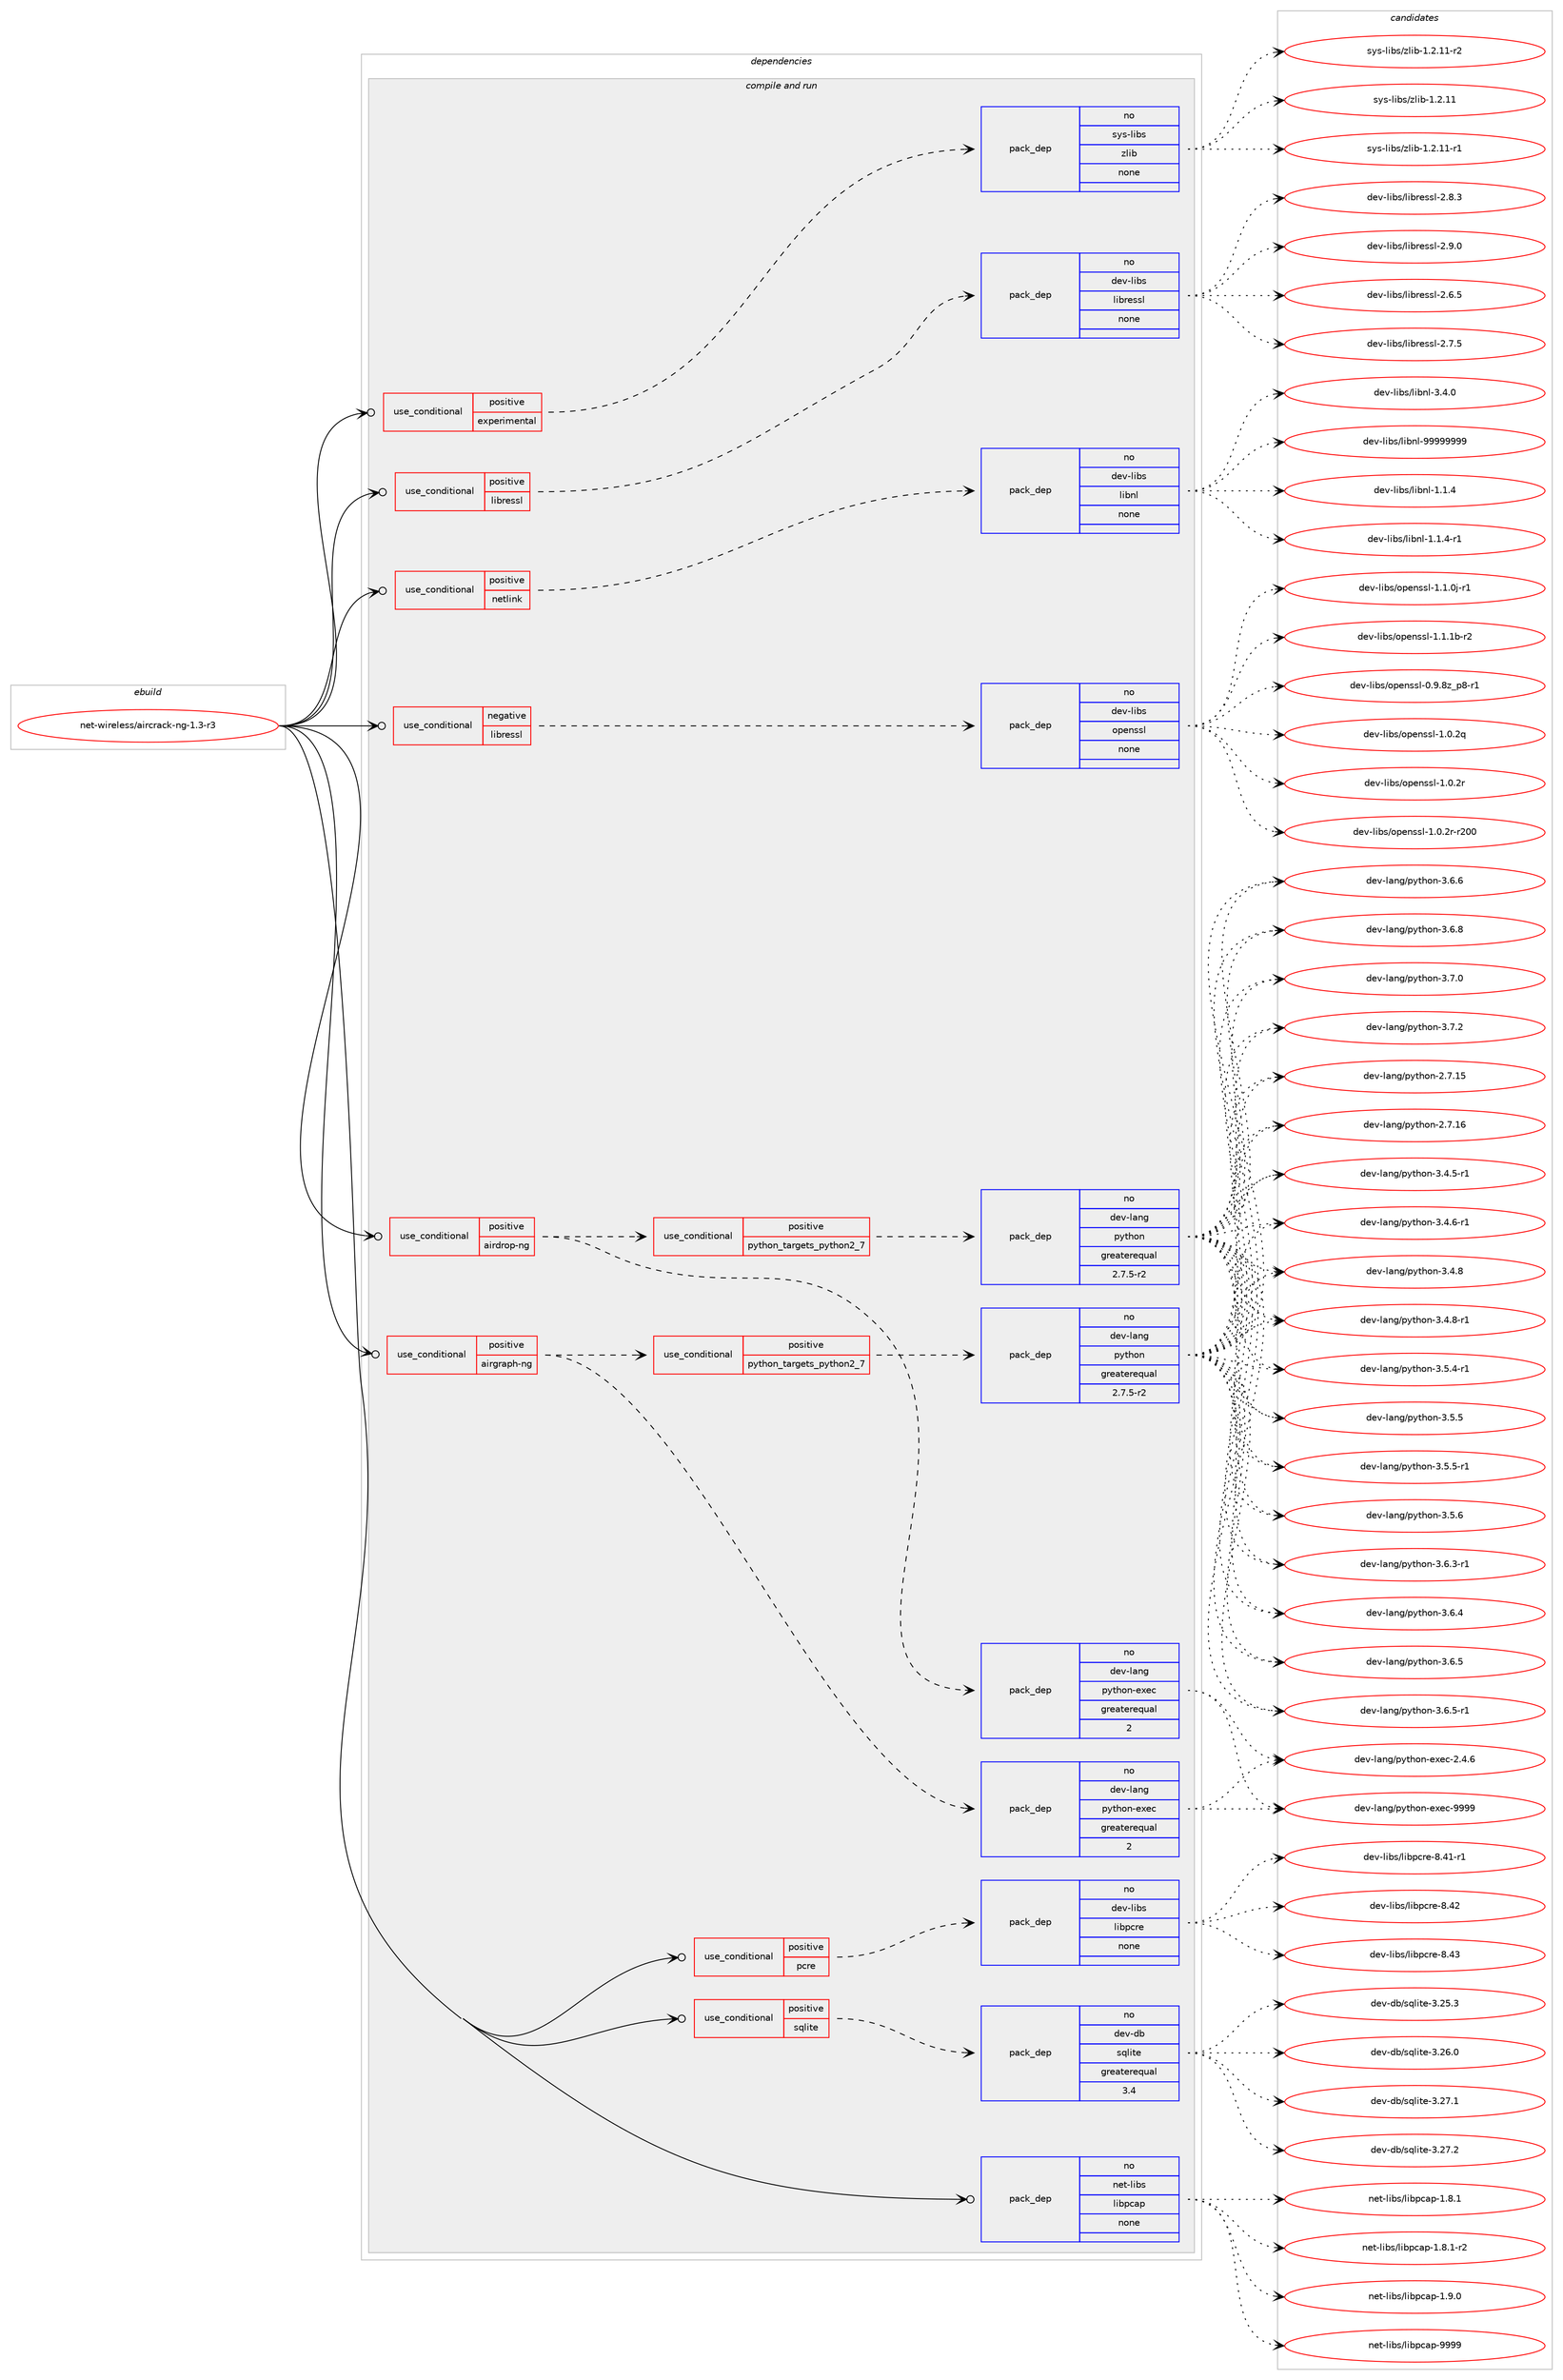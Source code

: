 digraph prolog {

# *************
# Graph options
# *************

newrank=true;
concentrate=true;
compound=true;
graph [rankdir=LR,fontname=Helvetica,fontsize=10,ranksep=1.5];#, ranksep=2.5, nodesep=0.2];
edge  [arrowhead=vee];
node  [fontname=Helvetica,fontsize=10];

# **********
# The ebuild
# **********

subgraph cluster_leftcol {
color=gray;
rank=same;
label=<<i>ebuild</i>>;
id [label="net-wireless/aircrack-ng-1.3-r3", color=red, width=4, href="../net-wireless/aircrack-ng-1.3-r3.svg"];
}

# ****************
# The dependencies
# ****************

subgraph cluster_midcol {
color=gray;
label=<<i>dependencies</i>>;
subgraph cluster_compile {
fillcolor="#eeeeee";
style=filled;
label=<<i>compile</i>>;
}
subgraph cluster_compileandrun {
fillcolor="#eeeeee";
style=filled;
label=<<i>compile and run</i>>;
subgraph cond451062 {
dependency1679491 [label=<<TABLE BORDER="0" CELLBORDER="1" CELLSPACING="0" CELLPADDING="4"><TR><TD ROWSPAN="3" CELLPADDING="10">use_conditional</TD></TR><TR><TD>negative</TD></TR><TR><TD>libressl</TD></TR></TABLE>>, shape=none, color=red];
subgraph pack1200948 {
dependency1679492 [label=<<TABLE BORDER="0" CELLBORDER="1" CELLSPACING="0" CELLPADDING="4" WIDTH="220"><TR><TD ROWSPAN="6" CELLPADDING="30">pack_dep</TD></TR><TR><TD WIDTH="110">no</TD></TR><TR><TD>dev-libs</TD></TR><TR><TD>openssl</TD></TR><TR><TD>none</TD></TR><TR><TD></TD></TR></TABLE>>, shape=none, color=blue];
}
dependency1679491:e -> dependency1679492:w [weight=20,style="dashed",arrowhead="vee"];
}
id:e -> dependency1679491:w [weight=20,style="solid",arrowhead="odotvee"];
subgraph cond451063 {
dependency1679493 [label=<<TABLE BORDER="0" CELLBORDER="1" CELLSPACING="0" CELLPADDING="4"><TR><TD ROWSPAN="3" CELLPADDING="10">use_conditional</TD></TR><TR><TD>positive</TD></TR><TR><TD>airdrop-ng</TD></TR></TABLE>>, shape=none, color=red];
subgraph cond451064 {
dependency1679494 [label=<<TABLE BORDER="0" CELLBORDER="1" CELLSPACING="0" CELLPADDING="4"><TR><TD ROWSPAN="3" CELLPADDING="10">use_conditional</TD></TR><TR><TD>positive</TD></TR><TR><TD>python_targets_python2_7</TD></TR></TABLE>>, shape=none, color=red];
subgraph pack1200949 {
dependency1679495 [label=<<TABLE BORDER="0" CELLBORDER="1" CELLSPACING="0" CELLPADDING="4" WIDTH="220"><TR><TD ROWSPAN="6" CELLPADDING="30">pack_dep</TD></TR><TR><TD WIDTH="110">no</TD></TR><TR><TD>dev-lang</TD></TR><TR><TD>python</TD></TR><TR><TD>greaterequal</TD></TR><TR><TD>2.7.5-r2</TD></TR></TABLE>>, shape=none, color=blue];
}
dependency1679494:e -> dependency1679495:w [weight=20,style="dashed",arrowhead="vee"];
}
dependency1679493:e -> dependency1679494:w [weight=20,style="dashed",arrowhead="vee"];
subgraph pack1200950 {
dependency1679496 [label=<<TABLE BORDER="0" CELLBORDER="1" CELLSPACING="0" CELLPADDING="4" WIDTH="220"><TR><TD ROWSPAN="6" CELLPADDING="30">pack_dep</TD></TR><TR><TD WIDTH="110">no</TD></TR><TR><TD>dev-lang</TD></TR><TR><TD>python-exec</TD></TR><TR><TD>greaterequal</TD></TR><TR><TD>2</TD></TR></TABLE>>, shape=none, color=blue];
}
dependency1679493:e -> dependency1679496:w [weight=20,style="dashed",arrowhead="vee"];
}
id:e -> dependency1679493:w [weight=20,style="solid",arrowhead="odotvee"];
subgraph cond451065 {
dependency1679497 [label=<<TABLE BORDER="0" CELLBORDER="1" CELLSPACING="0" CELLPADDING="4"><TR><TD ROWSPAN="3" CELLPADDING="10">use_conditional</TD></TR><TR><TD>positive</TD></TR><TR><TD>airgraph-ng</TD></TR></TABLE>>, shape=none, color=red];
subgraph cond451066 {
dependency1679498 [label=<<TABLE BORDER="0" CELLBORDER="1" CELLSPACING="0" CELLPADDING="4"><TR><TD ROWSPAN="3" CELLPADDING="10">use_conditional</TD></TR><TR><TD>positive</TD></TR><TR><TD>python_targets_python2_7</TD></TR></TABLE>>, shape=none, color=red];
subgraph pack1200951 {
dependency1679499 [label=<<TABLE BORDER="0" CELLBORDER="1" CELLSPACING="0" CELLPADDING="4" WIDTH="220"><TR><TD ROWSPAN="6" CELLPADDING="30">pack_dep</TD></TR><TR><TD WIDTH="110">no</TD></TR><TR><TD>dev-lang</TD></TR><TR><TD>python</TD></TR><TR><TD>greaterequal</TD></TR><TR><TD>2.7.5-r2</TD></TR></TABLE>>, shape=none, color=blue];
}
dependency1679498:e -> dependency1679499:w [weight=20,style="dashed",arrowhead="vee"];
}
dependency1679497:e -> dependency1679498:w [weight=20,style="dashed",arrowhead="vee"];
subgraph pack1200952 {
dependency1679500 [label=<<TABLE BORDER="0" CELLBORDER="1" CELLSPACING="0" CELLPADDING="4" WIDTH="220"><TR><TD ROWSPAN="6" CELLPADDING="30">pack_dep</TD></TR><TR><TD WIDTH="110">no</TD></TR><TR><TD>dev-lang</TD></TR><TR><TD>python-exec</TD></TR><TR><TD>greaterequal</TD></TR><TR><TD>2</TD></TR></TABLE>>, shape=none, color=blue];
}
dependency1679497:e -> dependency1679500:w [weight=20,style="dashed",arrowhead="vee"];
}
id:e -> dependency1679497:w [weight=20,style="solid",arrowhead="odotvee"];
subgraph cond451067 {
dependency1679501 [label=<<TABLE BORDER="0" CELLBORDER="1" CELLSPACING="0" CELLPADDING="4"><TR><TD ROWSPAN="3" CELLPADDING="10">use_conditional</TD></TR><TR><TD>positive</TD></TR><TR><TD>experimental</TD></TR></TABLE>>, shape=none, color=red];
subgraph pack1200953 {
dependency1679502 [label=<<TABLE BORDER="0" CELLBORDER="1" CELLSPACING="0" CELLPADDING="4" WIDTH="220"><TR><TD ROWSPAN="6" CELLPADDING="30">pack_dep</TD></TR><TR><TD WIDTH="110">no</TD></TR><TR><TD>sys-libs</TD></TR><TR><TD>zlib</TD></TR><TR><TD>none</TD></TR><TR><TD></TD></TR></TABLE>>, shape=none, color=blue];
}
dependency1679501:e -> dependency1679502:w [weight=20,style="dashed",arrowhead="vee"];
}
id:e -> dependency1679501:w [weight=20,style="solid",arrowhead="odotvee"];
subgraph cond451068 {
dependency1679503 [label=<<TABLE BORDER="0" CELLBORDER="1" CELLSPACING="0" CELLPADDING="4"><TR><TD ROWSPAN="3" CELLPADDING="10">use_conditional</TD></TR><TR><TD>positive</TD></TR><TR><TD>libressl</TD></TR></TABLE>>, shape=none, color=red];
subgraph pack1200954 {
dependency1679504 [label=<<TABLE BORDER="0" CELLBORDER="1" CELLSPACING="0" CELLPADDING="4" WIDTH="220"><TR><TD ROWSPAN="6" CELLPADDING="30">pack_dep</TD></TR><TR><TD WIDTH="110">no</TD></TR><TR><TD>dev-libs</TD></TR><TR><TD>libressl</TD></TR><TR><TD>none</TD></TR><TR><TD></TD></TR></TABLE>>, shape=none, color=blue];
}
dependency1679503:e -> dependency1679504:w [weight=20,style="dashed",arrowhead="vee"];
}
id:e -> dependency1679503:w [weight=20,style="solid",arrowhead="odotvee"];
subgraph cond451069 {
dependency1679505 [label=<<TABLE BORDER="0" CELLBORDER="1" CELLSPACING="0" CELLPADDING="4"><TR><TD ROWSPAN="3" CELLPADDING="10">use_conditional</TD></TR><TR><TD>positive</TD></TR><TR><TD>netlink</TD></TR></TABLE>>, shape=none, color=red];
subgraph pack1200955 {
dependency1679506 [label=<<TABLE BORDER="0" CELLBORDER="1" CELLSPACING="0" CELLPADDING="4" WIDTH="220"><TR><TD ROWSPAN="6" CELLPADDING="30">pack_dep</TD></TR><TR><TD WIDTH="110">no</TD></TR><TR><TD>dev-libs</TD></TR><TR><TD>libnl</TD></TR><TR><TD>none</TD></TR><TR><TD></TD></TR></TABLE>>, shape=none, color=blue];
}
dependency1679505:e -> dependency1679506:w [weight=20,style="dashed",arrowhead="vee"];
}
id:e -> dependency1679505:w [weight=20,style="solid",arrowhead="odotvee"];
subgraph cond451070 {
dependency1679507 [label=<<TABLE BORDER="0" CELLBORDER="1" CELLSPACING="0" CELLPADDING="4"><TR><TD ROWSPAN="3" CELLPADDING="10">use_conditional</TD></TR><TR><TD>positive</TD></TR><TR><TD>pcre</TD></TR></TABLE>>, shape=none, color=red];
subgraph pack1200956 {
dependency1679508 [label=<<TABLE BORDER="0" CELLBORDER="1" CELLSPACING="0" CELLPADDING="4" WIDTH="220"><TR><TD ROWSPAN="6" CELLPADDING="30">pack_dep</TD></TR><TR><TD WIDTH="110">no</TD></TR><TR><TD>dev-libs</TD></TR><TR><TD>libpcre</TD></TR><TR><TD>none</TD></TR><TR><TD></TD></TR></TABLE>>, shape=none, color=blue];
}
dependency1679507:e -> dependency1679508:w [weight=20,style="dashed",arrowhead="vee"];
}
id:e -> dependency1679507:w [weight=20,style="solid",arrowhead="odotvee"];
subgraph cond451071 {
dependency1679509 [label=<<TABLE BORDER="0" CELLBORDER="1" CELLSPACING="0" CELLPADDING="4"><TR><TD ROWSPAN="3" CELLPADDING="10">use_conditional</TD></TR><TR><TD>positive</TD></TR><TR><TD>sqlite</TD></TR></TABLE>>, shape=none, color=red];
subgraph pack1200957 {
dependency1679510 [label=<<TABLE BORDER="0" CELLBORDER="1" CELLSPACING="0" CELLPADDING="4" WIDTH="220"><TR><TD ROWSPAN="6" CELLPADDING="30">pack_dep</TD></TR><TR><TD WIDTH="110">no</TD></TR><TR><TD>dev-db</TD></TR><TR><TD>sqlite</TD></TR><TR><TD>greaterequal</TD></TR><TR><TD>3.4</TD></TR></TABLE>>, shape=none, color=blue];
}
dependency1679509:e -> dependency1679510:w [weight=20,style="dashed",arrowhead="vee"];
}
id:e -> dependency1679509:w [weight=20,style="solid",arrowhead="odotvee"];
subgraph pack1200958 {
dependency1679511 [label=<<TABLE BORDER="0" CELLBORDER="1" CELLSPACING="0" CELLPADDING="4" WIDTH="220"><TR><TD ROWSPAN="6" CELLPADDING="30">pack_dep</TD></TR><TR><TD WIDTH="110">no</TD></TR><TR><TD>net-libs</TD></TR><TR><TD>libpcap</TD></TR><TR><TD>none</TD></TR><TR><TD></TD></TR></TABLE>>, shape=none, color=blue];
}
id:e -> dependency1679511:w [weight=20,style="solid",arrowhead="odotvee"];
}
subgraph cluster_run {
fillcolor="#eeeeee";
style=filled;
label=<<i>run</i>>;
}
}

# **************
# The candidates
# **************

subgraph cluster_choices {
rank=same;
color=gray;
label=<<i>candidates</i>>;

subgraph choice1200948 {
color=black;
nodesep=1;
choice10010111845108105981154711111210111011511510845484657465612295112564511449 [label="dev-libs/openssl-0.9.8z_p8-r1", color=red, width=4,href="../dev-libs/openssl-0.9.8z_p8-r1.svg"];
choice100101118451081059811547111112101110115115108454946484650113 [label="dev-libs/openssl-1.0.2q", color=red, width=4,href="../dev-libs/openssl-1.0.2q.svg"];
choice100101118451081059811547111112101110115115108454946484650114 [label="dev-libs/openssl-1.0.2r", color=red, width=4,href="../dev-libs/openssl-1.0.2r.svg"];
choice10010111845108105981154711111210111011511510845494648465011445114504848 [label="dev-libs/openssl-1.0.2r-r200", color=red, width=4,href="../dev-libs/openssl-1.0.2r-r200.svg"];
choice1001011184510810598115471111121011101151151084549464946481064511449 [label="dev-libs/openssl-1.1.0j-r1", color=red, width=4,href="../dev-libs/openssl-1.1.0j-r1.svg"];
choice100101118451081059811547111112101110115115108454946494649984511450 [label="dev-libs/openssl-1.1.1b-r2", color=red, width=4,href="../dev-libs/openssl-1.1.1b-r2.svg"];
dependency1679492:e -> choice10010111845108105981154711111210111011511510845484657465612295112564511449:w [style=dotted,weight="100"];
dependency1679492:e -> choice100101118451081059811547111112101110115115108454946484650113:w [style=dotted,weight="100"];
dependency1679492:e -> choice100101118451081059811547111112101110115115108454946484650114:w [style=dotted,weight="100"];
dependency1679492:e -> choice10010111845108105981154711111210111011511510845494648465011445114504848:w [style=dotted,weight="100"];
dependency1679492:e -> choice1001011184510810598115471111121011101151151084549464946481064511449:w [style=dotted,weight="100"];
dependency1679492:e -> choice100101118451081059811547111112101110115115108454946494649984511450:w [style=dotted,weight="100"];
}
subgraph choice1200949 {
color=black;
nodesep=1;
choice10010111845108971101034711212111610411111045504655464953 [label="dev-lang/python-2.7.15", color=red, width=4,href="../dev-lang/python-2.7.15.svg"];
choice10010111845108971101034711212111610411111045504655464954 [label="dev-lang/python-2.7.16", color=red, width=4,href="../dev-lang/python-2.7.16.svg"];
choice1001011184510897110103471121211161041111104551465246534511449 [label="dev-lang/python-3.4.5-r1", color=red, width=4,href="../dev-lang/python-3.4.5-r1.svg"];
choice1001011184510897110103471121211161041111104551465246544511449 [label="dev-lang/python-3.4.6-r1", color=red, width=4,href="../dev-lang/python-3.4.6-r1.svg"];
choice100101118451089711010347112121116104111110455146524656 [label="dev-lang/python-3.4.8", color=red, width=4,href="../dev-lang/python-3.4.8.svg"];
choice1001011184510897110103471121211161041111104551465246564511449 [label="dev-lang/python-3.4.8-r1", color=red, width=4,href="../dev-lang/python-3.4.8-r1.svg"];
choice1001011184510897110103471121211161041111104551465346524511449 [label="dev-lang/python-3.5.4-r1", color=red, width=4,href="../dev-lang/python-3.5.4-r1.svg"];
choice100101118451089711010347112121116104111110455146534653 [label="dev-lang/python-3.5.5", color=red, width=4,href="../dev-lang/python-3.5.5.svg"];
choice1001011184510897110103471121211161041111104551465346534511449 [label="dev-lang/python-3.5.5-r1", color=red, width=4,href="../dev-lang/python-3.5.5-r1.svg"];
choice100101118451089711010347112121116104111110455146534654 [label="dev-lang/python-3.5.6", color=red, width=4,href="../dev-lang/python-3.5.6.svg"];
choice1001011184510897110103471121211161041111104551465446514511449 [label="dev-lang/python-3.6.3-r1", color=red, width=4,href="../dev-lang/python-3.6.3-r1.svg"];
choice100101118451089711010347112121116104111110455146544652 [label="dev-lang/python-3.6.4", color=red, width=4,href="../dev-lang/python-3.6.4.svg"];
choice100101118451089711010347112121116104111110455146544653 [label="dev-lang/python-3.6.5", color=red, width=4,href="../dev-lang/python-3.6.5.svg"];
choice1001011184510897110103471121211161041111104551465446534511449 [label="dev-lang/python-3.6.5-r1", color=red, width=4,href="../dev-lang/python-3.6.5-r1.svg"];
choice100101118451089711010347112121116104111110455146544654 [label="dev-lang/python-3.6.6", color=red, width=4,href="../dev-lang/python-3.6.6.svg"];
choice100101118451089711010347112121116104111110455146544656 [label="dev-lang/python-3.6.8", color=red, width=4,href="../dev-lang/python-3.6.8.svg"];
choice100101118451089711010347112121116104111110455146554648 [label="dev-lang/python-3.7.0", color=red, width=4,href="../dev-lang/python-3.7.0.svg"];
choice100101118451089711010347112121116104111110455146554650 [label="dev-lang/python-3.7.2", color=red, width=4,href="../dev-lang/python-3.7.2.svg"];
dependency1679495:e -> choice10010111845108971101034711212111610411111045504655464953:w [style=dotted,weight="100"];
dependency1679495:e -> choice10010111845108971101034711212111610411111045504655464954:w [style=dotted,weight="100"];
dependency1679495:e -> choice1001011184510897110103471121211161041111104551465246534511449:w [style=dotted,weight="100"];
dependency1679495:e -> choice1001011184510897110103471121211161041111104551465246544511449:w [style=dotted,weight="100"];
dependency1679495:e -> choice100101118451089711010347112121116104111110455146524656:w [style=dotted,weight="100"];
dependency1679495:e -> choice1001011184510897110103471121211161041111104551465246564511449:w [style=dotted,weight="100"];
dependency1679495:e -> choice1001011184510897110103471121211161041111104551465346524511449:w [style=dotted,weight="100"];
dependency1679495:e -> choice100101118451089711010347112121116104111110455146534653:w [style=dotted,weight="100"];
dependency1679495:e -> choice1001011184510897110103471121211161041111104551465346534511449:w [style=dotted,weight="100"];
dependency1679495:e -> choice100101118451089711010347112121116104111110455146534654:w [style=dotted,weight="100"];
dependency1679495:e -> choice1001011184510897110103471121211161041111104551465446514511449:w [style=dotted,weight="100"];
dependency1679495:e -> choice100101118451089711010347112121116104111110455146544652:w [style=dotted,weight="100"];
dependency1679495:e -> choice100101118451089711010347112121116104111110455146544653:w [style=dotted,weight="100"];
dependency1679495:e -> choice1001011184510897110103471121211161041111104551465446534511449:w [style=dotted,weight="100"];
dependency1679495:e -> choice100101118451089711010347112121116104111110455146544654:w [style=dotted,weight="100"];
dependency1679495:e -> choice100101118451089711010347112121116104111110455146544656:w [style=dotted,weight="100"];
dependency1679495:e -> choice100101118451089711010347112121116104111110455146554648:w [style=dotted,weight="100"];
dependency1679495:e -> choice100101118451089711010347112121116104111110455146554650:w [style=dotted,weight="100"];
}
subgraph choice1200950 {
color=black;
nodesep=1;
choice1001011184510897110103471121211161041111104510112010199455046524654 [label="dev-lang/python-exec-2.4.6", color=red, width=4,href="../dev-lang/python-exec-2.4.6.svg"];
choice10010111845108971101034711212111610411111045101120101994557575757 [label="dev-lang/python-exec-9999", color=red, width=4,href="../dev-lang/python-exec-9999.svg"];
dependency1679496:e -> choice1001011184510897110103471121211161041111104510112010199455046524654:w [style=dotted,weight="100"];
dependency1679496:e -> choice10010111845108971101034711212111610411111045101120101994557575757:w [style=dotted,weight="100"];
}
subgraph choice1200951 {
color=black;
nodesep=1;
choice10010111845108971101034711212111610411111045504655464953 [label="dev-lang/python-2.7.15", color=red, width=4,href="../dev-lang/python-2.7.15.svg"];
choice10010111845108971101034711212111610411111045504655464954 [label="dev-lang/python-2.7.16", color=red, width=4,href="../dev-lang/python-2.7.16.svg"];
choice1001011184510897110103471121211161041111104551465246534511449 [label="dev-lang/python-3.4.5-r1", color=red, width=4,href="../dev-lang/python-3.4.5-r1.svg"];
choice1001011184510897110103471121211161041111104551465246544511449 [label="dev-lang/python-3.4.6-r1", color=red, width=4,href="../dev-lang/python-3.4.6-r1.svg"];
choice100101118451089711010347112121116104111110455146524656 [label="dev-lang/python-3.4.8", color=red, width=4,href="../dev-lang/python-3.4.8.svg"];
choice1001011184510897110103471121211161041111104551465246564511449 [label="dev-lang/python-3.4.8-r1", color=red, width=4,href="../dev-lang/python-3.4.8-r1.svg"];
choice1001011184510897110103471121211161041111104551465346524511449 [label="dev-lang/python-3.5.4-r1", color=red, width=4,href="../dev-lang/python-3.5.4-r1.svg"];
choice100101118451089711010347112121116104111110455146534653 [label="dev-lang/python-3.5.5", color=red, width=4,href="../dev-lang/python-3.5.5.svg"];
choice1001011184510897110103471121211161041111104551465346534511449 [label="dev-lang/python-3.5.5-r1", color=red, width=4,href="../dev-lang/python-3.5.5-r1.svg"];
choice100101118451089711010347112121116104111110455146534654 [label="dev-lang/python-3.5.6", color=red, width=4,href="../dev-lang/python-3.5.6.svg"];
choice1001011184510897110103471121211161041111104551465446514511449 [label="dev-lang/python-3.6.3-r1", color=red, width=4,href="../dev-lang/python-3.6.3-r1.svg"];
choice100101118451089711010347112121116104111110455146544652 [label="dev-lang/python-3.6.4", color=red, width=4,href="../dev-lang/python-3.6.4.svg"];
choice100101118451089711010347112121116104111110455146544653 [label="dev-lang/python-3.6.5", color=red, width=4,href="../dev-lang/python-3.6.5.svg"];
choice1001011184510897110103471121211161041111104551465446534511449 [label="dev-lang/python-3.6.5-r1", color=red, width=4,href="../dev-lang/python-3.6.5-r1.svg"];
choice100101118451089711010347112121116104111110455146544654 [label="dev-lang/python-3.6.6", color=red, width=4,href="../dev-lang/python-3.6.6.svg"];
choice100101118451089711010347112121116104111110455146544656 [label="dev-lang/python-3.6.8", color=red, width=4,href="../dev-lang/python-3.6.8.svg"];
choice100101118451089711010347112121116104111110455146554648 [label="dev-lang/python-3.7.0", color=red, width=4,href="../dev-lang/python-3.7.0.svg"];
choice100101118451089711010347112121116104111110455146554650 [label="dev-lang/python-3.7.2", color=red, width=4,href="../dev-lang/python-3.7.2.svg"];
dependency1679499:e -> choice10010111845108971101034711212111610411111045504655464953:w [style=dotted,weight="100"];
dependency1679499:e -> choice10010111845108971101034711212111610411111045504655464954:w [style=dotted,weight="100"];
dependency1679499:e -> choice1001011184510897110103471121211161041111104551465246534511449:w [style=dotted,weight="100"];
dependency1679499:e -> choice1001011184510897110103471121211161041111104551465246544511449:w [style=dotted,weight="100"];
dependency1679499:e -> choice100101118451089711010347112121116104111110455146524656:w [style=dotted,weight="100"];
dependency1679499:e -> choice1001011184510897110103471121211161041111104551465246564511449:w [style=dotted,weight="100"];
dependency1679499:e -> choice1001011184510897110103471121211161041111104551465346524511449:w [style=dotted,weight="100"];
dependency1679499:e -> choice100101118451089711010347112121116104111110455146534653:w [style=dotted,weight="100"];
dependency1679499:e -> choice1001011184510897110103471121211161041111104551465346534511449:w [style=dotted,weight="100"];
dependency1679499:e -> choice100101118451089711010347112121116104111110455146534654:w [style=dotted,weight="100"];
dependency1679499:e -> choice1001011184510897110103471121211161041111104551465446514511449:w [style=dotted,weight="100"];
dependency1679499:e -> choice100101118451089711010347112121116104111110455146544652:w [style=dotted,weight="100"];
dependency1679499:e -> choice100101118451089711010347112121116104111110455146544653:w [style=dotted,weight="100"];
dependency1679499:e -> choice1001011184510897110103471121211161041111104551465446534511449:w [style=dotted,weight="100"];
dependency1679499:e -> choice100101118451089711010347112121116104111110455146544654:w [style=dotted,weight="100"];
dependency1679499:e -> choice100101118451089711010347112121116104111110455146544656:w [style=dotted,weight="100"];
dependency1679499:e -> choice100101118451089711010347112121116104111110455146554648:w [style=dotted,weight="100"];
dependency1679499:e -> choice100101118451089711010347112121116104111110455146554650:w [style=dotted,weight="100"];
}
subgraph choice1200952 {
color=black;
nodesep=1;
choice1001011184510897110103471121211161041111104510112010199455046524654 [label="dev-lang/python-exec-2.4.6", color=red, width=4,href="../dev-lang/python-exec-2.4.6.svg"];
choice10010111845108971101034711212111610411111045101120101994557575757 [label="dev-lang/python-exec-9999", color=red, width=4,href="../dev-lang/python-exec-9999.svg"];
dependency1679500:e -> choice1001011184510897110103471121211161041111104510112010199455046524654:w [style=dotted,weight="100"];
dependency1679500:e -> choice10010111845108971101034711212111610411111045101120101994557575757:w [style=dotted,weight="100"];
}
subgraph choice1200953 {
color=black;
nodesep=1;
choice1151211154510810598115471221081059845494650464949 [label="sys-libs/zlib-1.2.11", color=red, width=4,href="../sys-libs/zlib-1.2.11.svg"];
choice11512111545108105981154712210810598454946504649494511449 [label="sys-libs/zlib-1.2.11-r1", color=red, width=4,href="../sys-libs/zlib-1.2.11-r1.svg"];
choice11512111545108105981154712210810598454946504649494511450 [label="sys-libs/zlib-1.2.11-r2", color=red, width=4,href="../sys-libs/zlib-1.2.11-r2.svg"];
dependency1679502:e -> choice1151211154510810598115471221081059845494650464949:w [style=dotted,weight="100"];
dependency1679502:e -> choice11512111545108105981154712210810598454946504649494511449:w [style=dotted,weight="100"];
dependency1679502:e -> choice11512111545108105981154712210810598454946504649494511450:w [style=dotted,weight="100"];
}
subgraph choice1200954 {
color=black;
nodesep=1;
choice10010111845108105981154710810598114101115115108455046544653 [label="dev-libs/libressl-2.6.5", color=red, width=4,href="../dev-libs/libressl-2.6.5.svg"];
choice10010111845108105981154710810598114101115115108455046554653 [label="dev-libs/libressl-2.7.5", color=red, width=4,href="../dev-libs/libressl-2.7.5.svg"];
choice10010111845108105981154710810598114101115115108455046564651 [label="dev-libs/libressl-2.8.3", color=red, width=4,href="../dev-libs/libressl-2.8.3.svg"];
choice10010111845108105981154710810598114101115115108455046574648 [label="dev-libs/libressl-2.9.0", color=red, width=4,href="../dev-libs/libressl-2.9.0.svg"];
dependency1679504:e -> choice10010111845108105981154710810598114101115115108455046544653:w [style=dotted,weight="100"];
dependency1679504:e -> choice10010111845108105981154710810598114101115115108455046554653:w [style=dotted,weight="100"];
dependency1679504:e -> choice10010111845108105981154710810598114101115115108455046564651:w [style=dotted,weight="100"];
dependency1679504:e -> choice10010111845108105981154710810598114101115115108455046574648:w [style=dotted,weight="100"];
}
subgraph choice1200955 {
color=black;
nodesep=1;
choice10010111845108105981154710810598110108454946494652 [label="dev-libs/libnl-1.1.4", color=red, width=4,href="../dev-libs/libnl-1.1.4.svg"];
choice100101118451081059811547108105981101084549464946524511449 [label="dev-libs/libnl-1.1.4-r1", color=red, width=4,href="../dev-libs/libnl-1.1.4-r1.svg"];
choice10010111845108105981154710810598110108455146524648 [label="dev-libs/libnl-3.4.0", color=red, width=4,href="../dev-libs/libnl-3.4.0.svg"];
choice10010111845108105981154710810598110108455757575757575757 [label="dev-libs/libnl-99999999", color=red, width=4,href="../dev-libs/libnl-99999999.svg"];
dependency1679506:e -> choice10010111845108105981154710810598110108454946494652:w [style=dotted,weight="100"];
dependency1679506:e -> choice100101118451081059811547108105981101084549464946524511449:w [style=dotted,weight="100"];
dependency1679506:e -> choice10010111845108105981154710810598110108455146524648:w [style=dotted,weight="100"];
dependency1679506:e -> choice10010111845108105981154710810598110108455757575757575757:w [style=dotted,weight="100"];
}
subgraph choice1200956 {
color=black;
nodesep=1;
choice100101118451081059811547108105981129911410145564652494511449 [label="dev-libs/libpcre-8.41-r1", color=red, width=4,href="../dev-libs/libpcre-8.41-r1.svg"];
choice10010111845108105981154710810598112991141014556465250 [label="dev-libs/libpcre-8.42", color=red, width=4,href="../dev-libs/libpcre-8.42.svg"];
choice10010111845108105981154710810598112991141014556465251 [label="dev-libs/libpcre-8.43", color=red, width=4,href="../dev-libs/libpcre-8.43.svg"];
dependency1679508:e -> choice100101118451081059811547108105981129911410145564652494511449:w [style=dotted,weight="100"];
dependency1679508:e -> choice10010111845108105981154710810598112991141014556465250:w [style=dotted,weight="100"];
dependency1679508:e -> choice10010111845108105981154710810598112991141014556465251:w [style=dotted,weight="100"];
}
subgraph choice1200957 {
color=black;
nodesep=1;
choice10010111845100984711511310810511610145514650534651 [label="dev-db/sqlite-3.25.3", color=red, width=4,href="../dev-db/sqlite-3.25.3.svg"];
choice10010111845100984711511310810511610145514650544648 [label="dev-db/sqlite-3.26.0", color=red, width=4,href="../dev-db/sqlite-3.26.0.svg"];
choice10010111845100984711511310810511610145514650554649 [label="dev-db/sqlite-3.27.1", color=red, width=4,href="../dev-db/sqlite-3.27.1.svg"];
choice10010111845100984711511310810511610145514650554650 [label="dev-db/sqlite-3.27.2", color=red, width=4,href="../dev-db/sqlite-3.27.2.svg"];
dependency1679510:e -> choice10010111845100984711511310810511610145514650534651:w [style=dotted,weight="100"];
dependency1679510:e -> choice10010111845100984711511310810511610145514650544648:w [style=dotted,weight="100"];
dependency1679510:e -> choice10010111845100984711511310810511610145514650554649:w [style=dotted,weight="100"];
dependency1679510:e -> choice10010111845100984711511310810511610145514650554650:w [style=dotted,weight="100"];
}
subgraph choice1200958 {
color=black;
nodesep=1;
choice110101116451081059811547108105981129997112454946564649 [label="net-libs/libpcap-1.8.1", color=red, width=4,href="../net-libs/libpcap-1.8.1.svg"];
choice1101011164510810598115471081059811299971124549465646494511450 [label="net-libs/libpcap-1.8.1-r2", color=red, width=4,href="../net-libs/libpcap-1.8.1-r2.svg"];
choice110101116451081059811547108105981129997112454946574648 [label="net-libs/libpcap-1.9.0", color=red, width=4,href="../net-libs/libpcap-1.9.0.svg"];
choice1101011164510810598115471081059811299971124557575757 [label="net-libs/libpcap-9999", color=red, width=4,href="../net-libs/libpcap-9999.svg"];
dependency1679511:e -> choice110101116451081059811547108105981129997112454946564649:w [style=dotted,weight="100"];
dependency1679511:e -> choice1101011164510810598115471081059811299971124549465646494511450:w [style=dotted,weight="100"];
dependency1679511:e -> choice110101116451081059811547108105981129997112454946574648:w [style=dotted,weight="100"];
dependency1679511:e -> choice1101011164510810598115471081059811299971124557575757:w [style=dotted,weight="100"];
}
}

}
